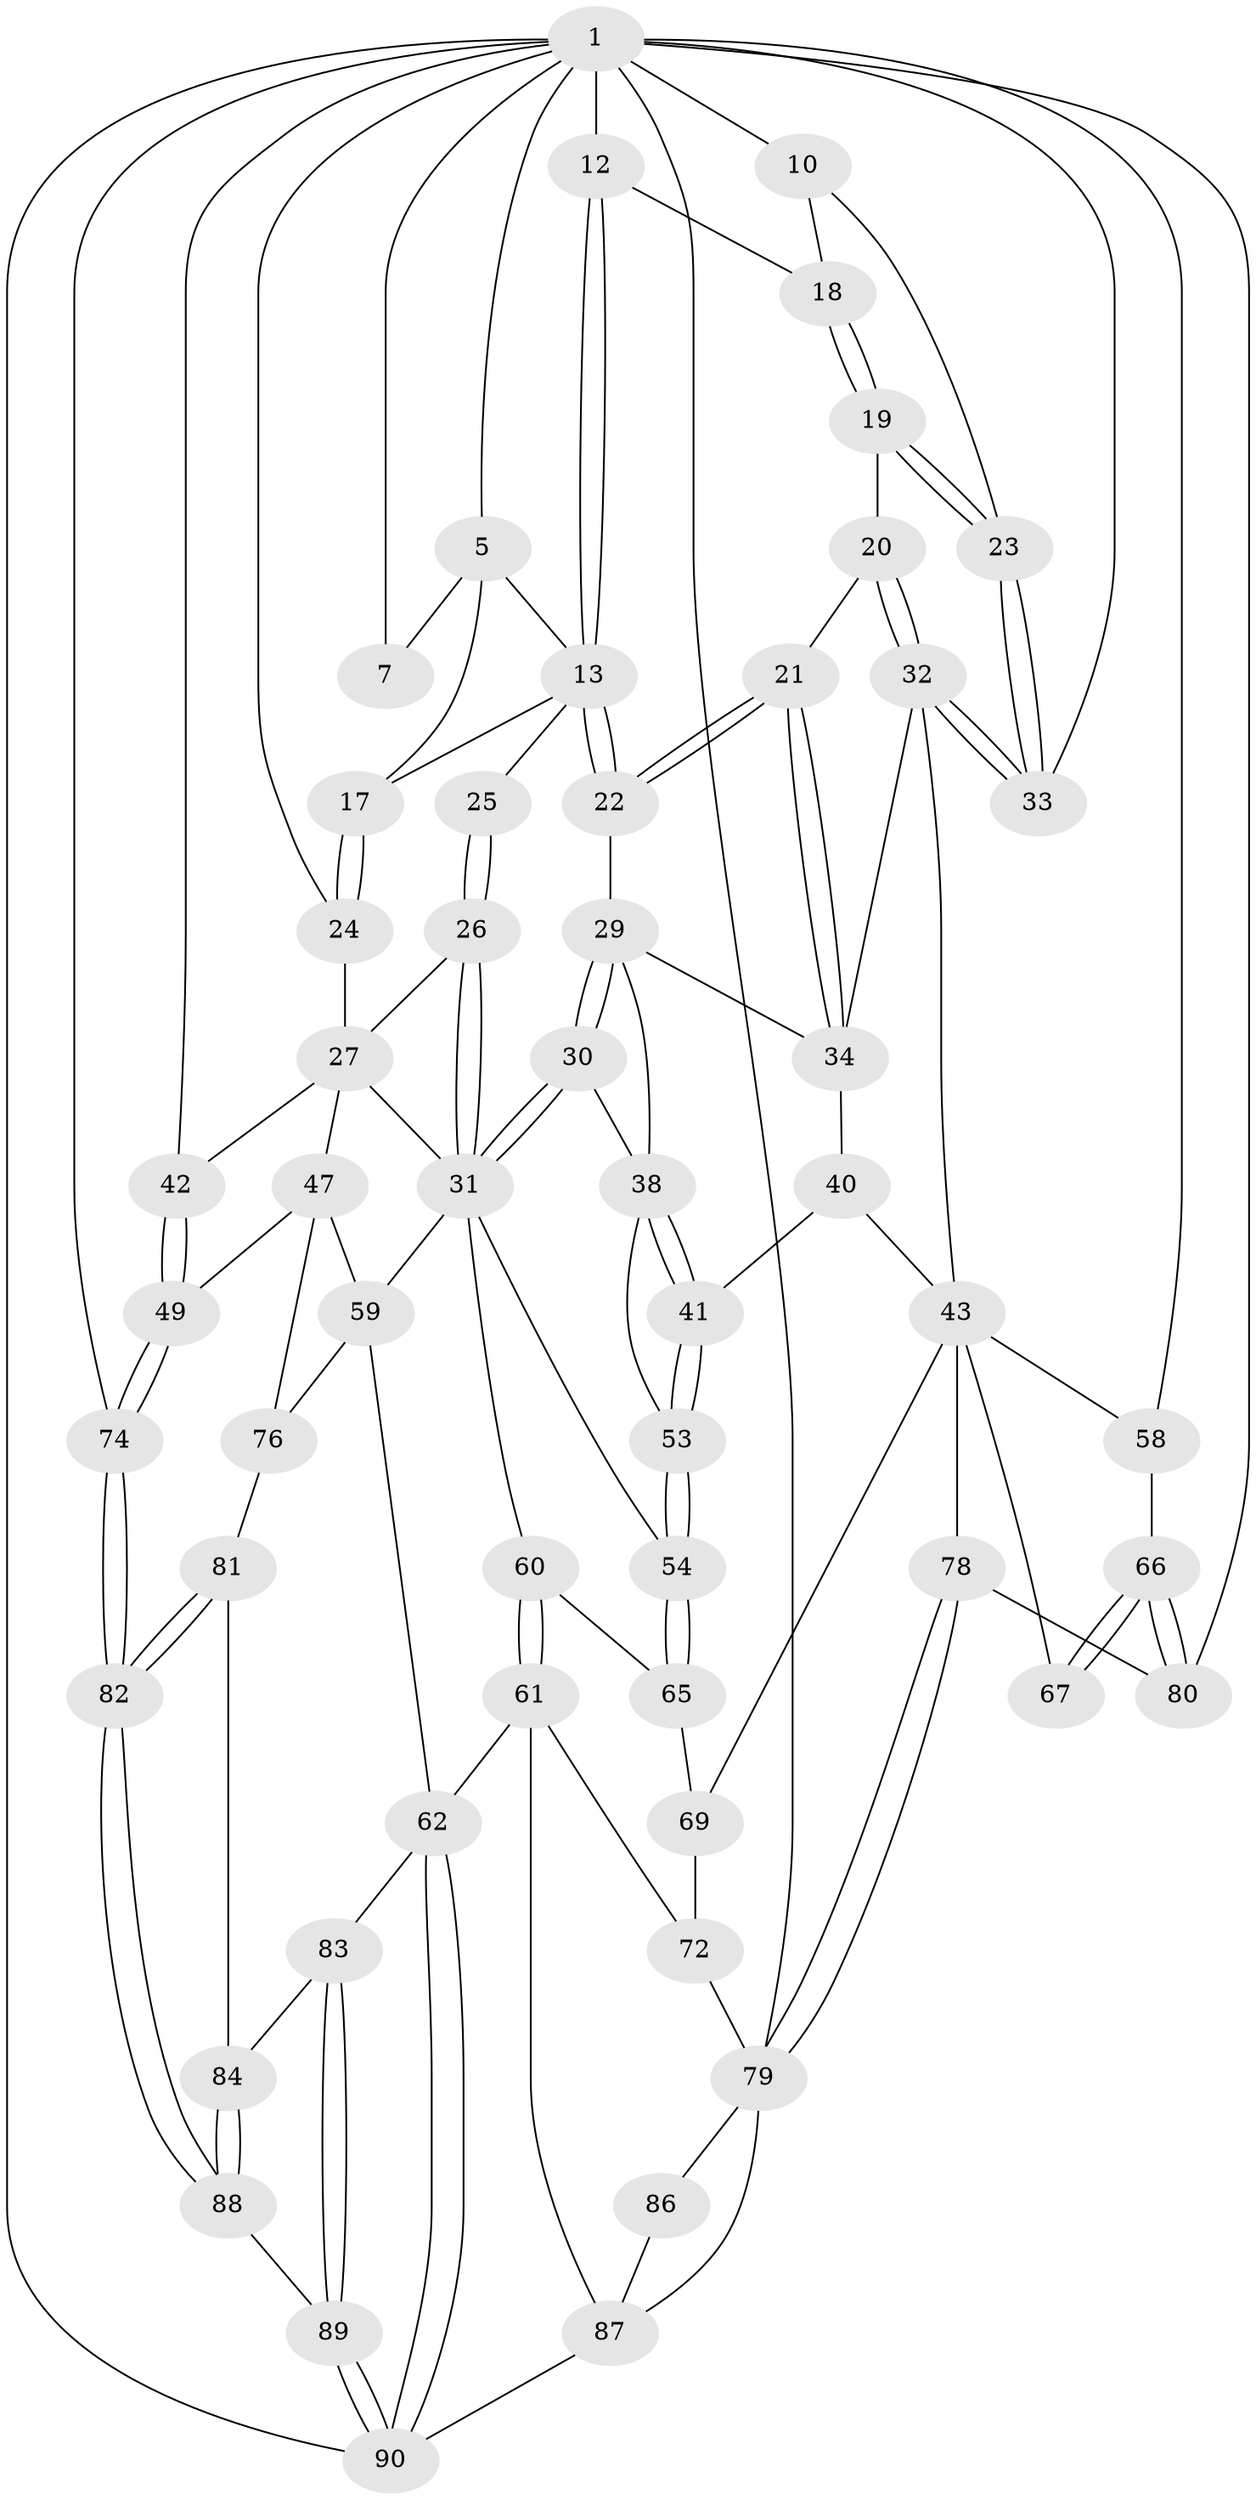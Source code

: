// original degree distribution, {3: 0.02127659574468085, 6: 0.2127659574468085, 5: 0.5319148936170213, 4: 0.23404255319148937}
// Generated by graph-tools (version 1.1) at 2025/21/03/04/25 18:21:22]
// undirected, 56 vertices, 129 edges
graph export_dot {
graph [start="1"]
  node [color=gray90,style=filled];
  1 [pos="+0.8991348769883176+0",super="+8+2"];
  5 [pos="+0+0",super="+6"];
  7 [pos="+0.6938806317904754+0"];
  10 [pos="+1+0",super="+11"];
  12 [pos="+0.6686130150628167+0.11370355511048084"];
  13 [pos="+0.6152821547578268+0.14884974787704713",super="+14"];
  17 [pos="+0.22138216531096744+0.1869622398569925"];
  18 [pos="+0.7950315496141082+0.1660074242394825"];
  19 [pos="+0.810524320088572+0.19393070859774666"];
  20 [pos="+0.828391801551615+0.26534082250090746"];
  21 [pos="+0.7506390256029103+0.3370691904108404"];
  22 [pos="+0.6399434809743141+0.2812077447495417"];
  23 [pos="+1+0.09875133155381444"];
  24 [pos="+0.17311999391346722+0.20910686015665186"];
  25 [pos="+0.3946261343715092+0.2828122955380236"];
  26 [pos="+0.39329583812475694+0.3144703940146317"];
  27 [pos="+0.2128830131427114+0.3772453072781075",super="+28+46"];
  29 [pos="+0.625137123869394+0.3002982485644312",super="+36"];
  30 [pos="+0.5270967191358348+0.385111599433679"];
  31 [pos="+0.4394975600735228+0.3813893785168269",super="+50"];
  32 [pos="+1+0.34710403281896895",super="+37"];
  33 [pos="+1+0.2976218675110733"];
  34 [pos="+0.7554594623894251+0.3949886279917049",super="+35"];
  38 [pos="+0.6441911929535643+0.43255042144171363",super="+39"];
  40 [pos="+0.6888965541661983+0.5592915813867411"];
  41 [pos="+0.6433427280876696+0.56391029773586"];
  42 [pos="+0+0.4231580105688145"];
  43 [pos="+0.8729460539067959+0.4879940158692789",super="+44"];
  47 [pos="+0.15585016507036362+0.6097175727620457",super="+48"];
  49 [pos="+0+0.5521009536884673"];
  53 [pos="+0.6033940866940148+0.5820366104477123"];
  54 [pos="+0.5986519178738909+0.5868400153478612"];
  58 [pos="+0.9734055703024501+0.5929105524631239"];
  59 [pos="+0.31136310562716196+0.5852759291553419",super="+64"];
  60 [pos="+0.4307440413871162+0.6055177147821191"];
  61 [pos="+0.42309054856299794+0.7852888396163787",super="+73"];
  62 [pos="+0.4155858834118698+0.7858763546174123",super="+63"];
  65 [pos="+0.597070766877805+0.5914263259992958"];
  66 [pos="+0.8635495032174484+0.6841327835572625"];
  67 [pos="+0.8631104442721885+0.6837154749979133"];
  69 [pos="+0.6933185039380972+0.7106974442918444",super="+70"];
  72 [pos="+0.5088558110462207+0.7619649563018153",super="+77"];
  74 [pos="+0+1"];
  76 [pos="+0.13561370338471337+0.7054513918548305"];
  78 [pos="+0.7764094437477562+0.853265121547703"];
  79 [pos="+0.7374046732287443+0.9045768350185845",super="+85"];
  80 [pos="+0.9151407741790216+0.7692850502452832"];
  81 [pos="+0.13287688030372816+0.7539516834363945"];
  82 [pos="+0+1"];
  83 [pos="+0.2511448958915998+0.8858938479955546"];
  84 [pos="+0.206869682177876+0.8769448349539941"];
  86 [pos="+0.501987753054245+0.895768753800768"];
  87 [pos="+0.49047752560748953+0.8884075415823701",super="+91"];
  88 [pos="+0.1471547818906705+0.9469031118627265"];
  89 [pos="+0.2742062542539227+0.9899223737030587"];
  90 [pos="+0.3112650251113483+1",super="+92"];
  1 -- 12;
  1 -- 7;
  1 -- 10 [weight=2];
  1 -- 33;
  1 -- 58;
  1 -- 5;
  1 -- 74;
  1 -- 42;
  1 -- 79;
  1 -- 80;
  1 -- 24;
  1 -- 90;
  5 -- 17;
  5 -- 7;
  5 -- 13;
  10 -- 23;
  10 -- 18;
  12 -- 13;
  12 -- 13;
  12 -- 18;
  13 -- 22;
  13 -- 22;
  13 -- 25 [weight=2];
  13 -- 17;
  17 -- 24;
  17 -- 24;
  18 -- 19;
  18 -- 19;
  19 -- 20;
  19 -- 23;
  19 -- 23;
  20 -- 21;
  20 -- 32;
  20 -- 32;
  21 -- 22;
  21 -- 22;
  21 -- 34;
  21 -- 34;
  22 -- 29;
  23 -- 33;
  23 -- 33;
  24 -- 27;
  25 -- 26;
  25 -- 26;
  26 -- 27;
  26 -- 31;
  26 -- 31;
  27 -- 42;
  27 -- 47;
  27 -- 31;
  29 -- 30;
  29 -- 30;
  29 -- 34;
  29 -- 38;
  30 -- 31;
  30 -- 31;
  30 -- 38;
  31 -- 54;
  31 -- 59;
  31 -- 60;
  32 -- 33;
  32 -- 33;
  32 -- 34;
  32 -- 43;
  34 -- 40;
  38 -- 41;
  38 -- 41;
  38 -- 53;
  40 -- 41;
  40 -- 43;
  41 -- 53;
  41 -- 53;
  42 -- 49;
  42 -- 49;
  43 -- 58;
  43 -- 67 [weight=2];
  43 -- 69;
  43 -- 78;
  47 -- 59;
  47 -- 49;
  47 -- 76;
  49 -- 74;
  49 -- 74;
  53 -- 54;
  53 -- 54;
  54 -- 65;
  54 -- 65;
  58 -- 66;
  59 -- 76;
  59 -- 62;
  60 -- 61;
  60 -- 61;
  60 -- 65;
  61 -- 62;
  61 -- 72;
  61 -- 87;
  62 -- 90;
  62 -- 90;
  62 -- 83;
  65 -- 69;
  66 -- 67;
  66 -- 67;
  66 -- 80;
  66 -- 80;
  69 -- 72 [weight=2];
  72 -- 79;
  74 -- 82;
  74 -- 82;
  76 -- 81;
  78 -- 79;
  78 -- 79;
  78 -- 80;
  79 -- 86 [weight=2];
  79 -- 87;
  81 -- 82;
  81 -- 82;
  81 -- 84;
  82 -- 88;
  82 -- 88;
  83 -- 84;
  83 -- 89;
  83 -- 89;
  84 -- 88;
  84 -- 88;
  86 -- 87;
  87 -- 90;
  88 -- 89;
  89 -- 90;
  89 -- 90;
}
